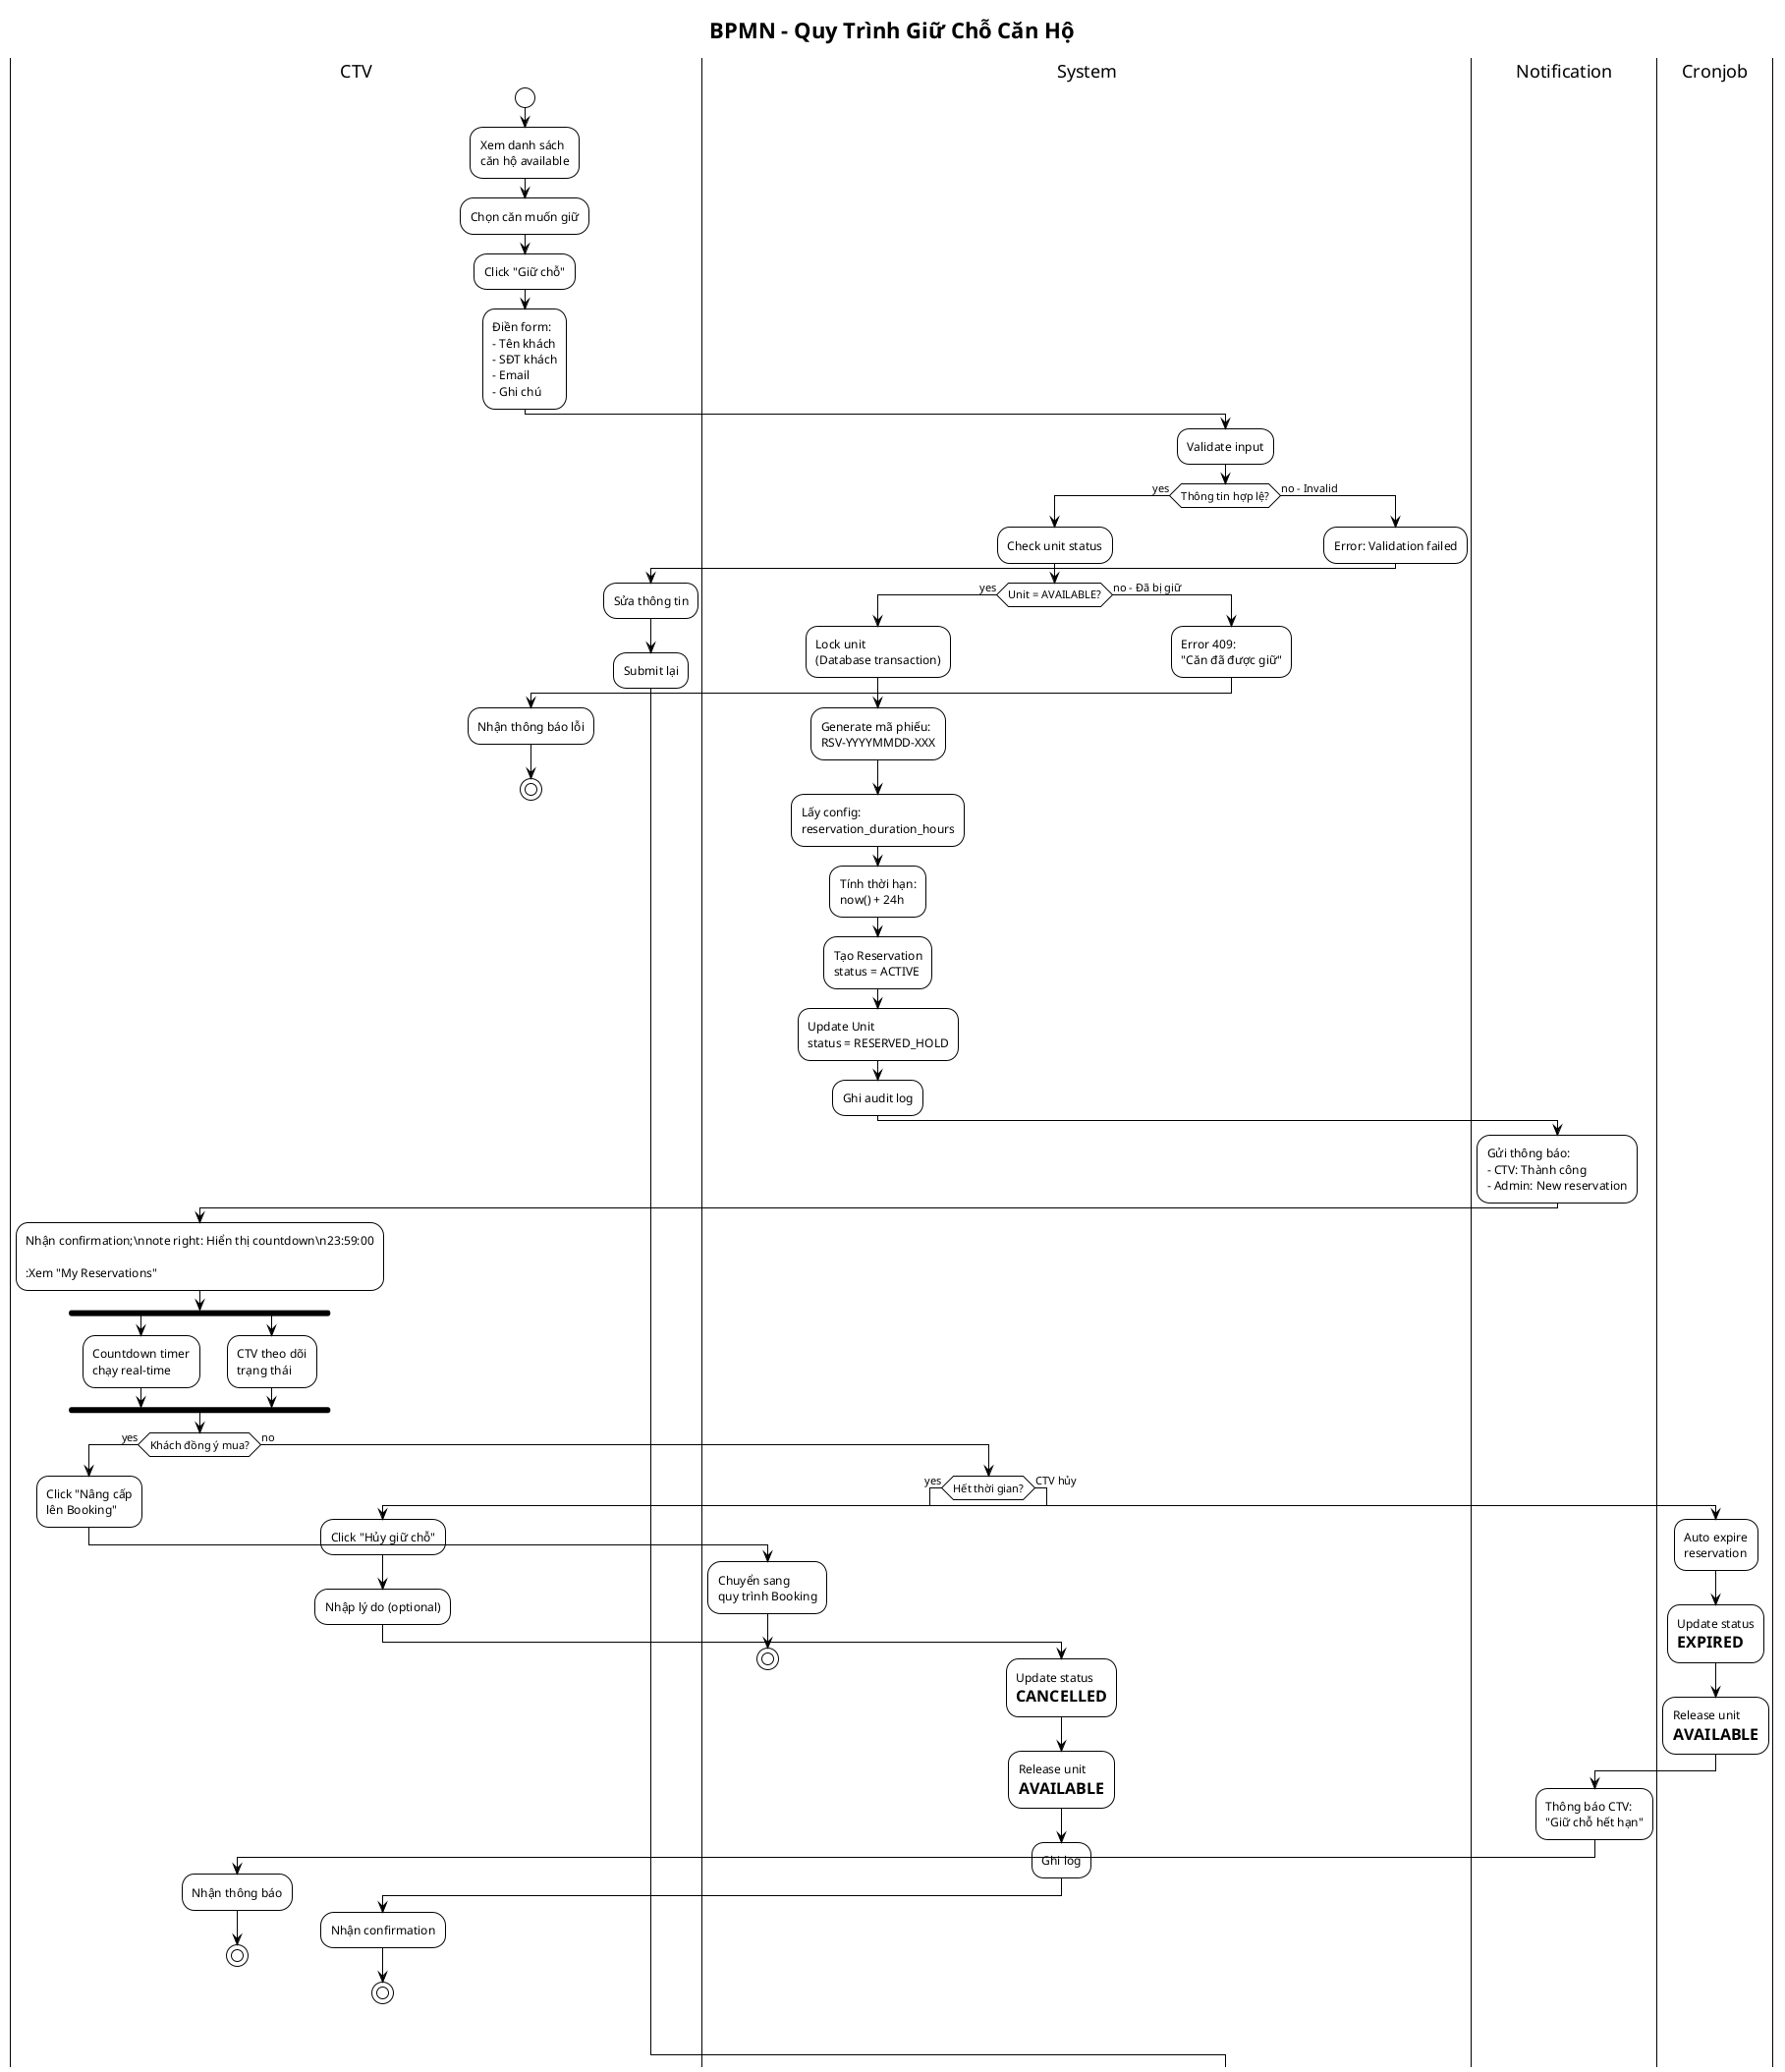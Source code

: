 @startuml
!theme plain
title BPMN - Quy Trình Giữ Chỗ Căn Hộ

|CTV|
start
:Xem danh sách\ncăn hộ available;
:Chọn căn muốn giữ;
:Click "Giữ chỗ";
:Điền form:\n- Tên khách\n- SĐT khách\n- Email\n- Ghi chú;

|System|
:Validate input;

if (Thông tin hợp lệ?) then (yes)
  :Check unit status;
  
  if (Unit = AVAILABLE?) then (yes)
    :Lock unit\n(Database transaction);
    :Generate mã phiếu:\nRSV-YYYYMMDD-XXX;
    :Lấy config:\nreservation_duration_hours;
    :Tính thời hạn:\nnow() + 24h;
    :Tạo Reservation\nstatus = ACTIVE;
    :Update Unit\nstatus = RESERVED_HOLD;
    :Ghi audit log;
    
    |Notification|
    :Gửi thông báo:\n- CTV: Thành công\n- Admin: New reservation;
    
    |CTV|
    :Nhận confirmation;\nnote right: Hiển thị countdown\n23:59:00
    
    :Xem "My Reservations";
    
    fork
      :Countdown timer\nchạy real-time;
    fork again
      :CTV theo dõi\ntrạng thái;
    end fork
    
    if (Khách đồng ý mua?) then (yes)
      :Click "Nâng cấp\nlên Booking";
      
      |System|
      :Chuyển sang\nquy trình Booking;
      stop
    else (no)
      if (Hết thời gian?) then (yes)
        |Cronjob|
        :Auto expire\nreservation;
        :Update status\n= EXPIRED;
        :Release unit\n= AVAILABLE;
        
        |Notification|
        :Thông báo CTV:\n"Giữ chỗ hết hạn";
        
        |CTV|
        :Nhận thông báo;
        stop
      else (CTV hủy)
        |CTV|
        :Click "Hủy giữ chỗ";
        :Nhập lý do (optional);
        
        |System|
        :Update status\n= CANCELLED;
        :Release unit\n= AVAILABLE;
        :Ghi log;
        
        |CTV|
        :Nhận confirmation;
        stop
      endif
    endif
  else (no - Đã bị giữ)
    |System|
    :Error 409:\n"Căn đã được giữ";
    
    |CTV|
    :Nhận thông báo lỗi;
    stop
  endif
else (no - Invalid)
  |System|
  :Error: Validation failed;
  
  |CTV|
  :Sửa thông tin;
  :Submit lại;
endif

@enduml

